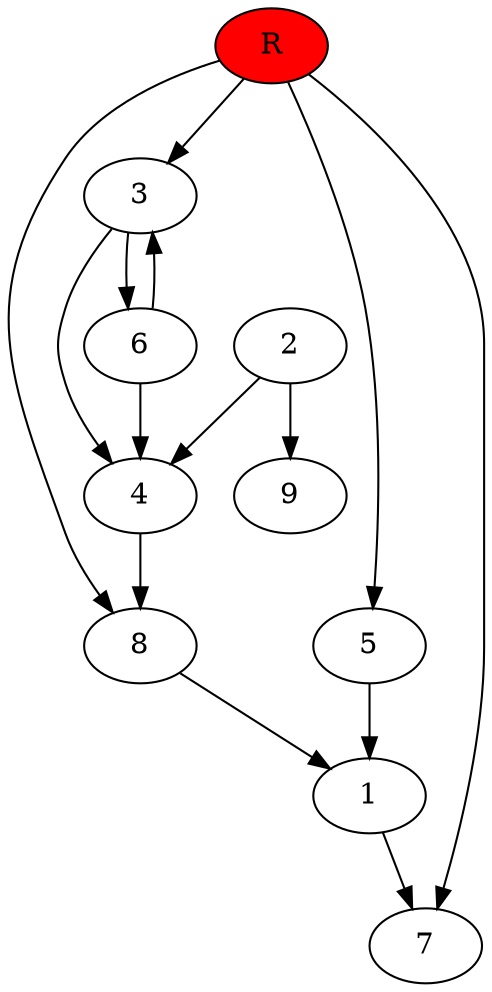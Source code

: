digraph prb36563 {
	1
	2
	3
	4
	5
	6
	7
	8
	R [fillcolor="#ff0000" style=filled]
	1 -> 7
	2 -> 4
	2 -> 9
	3 -> 4
	3 -> 6
	4 -> 8
	5 -> 1
	6 -> 3
	6 -> 4
	8 -> 1
	R -> 3
	R -> 5
	R -> 7
	R -> 8
}
